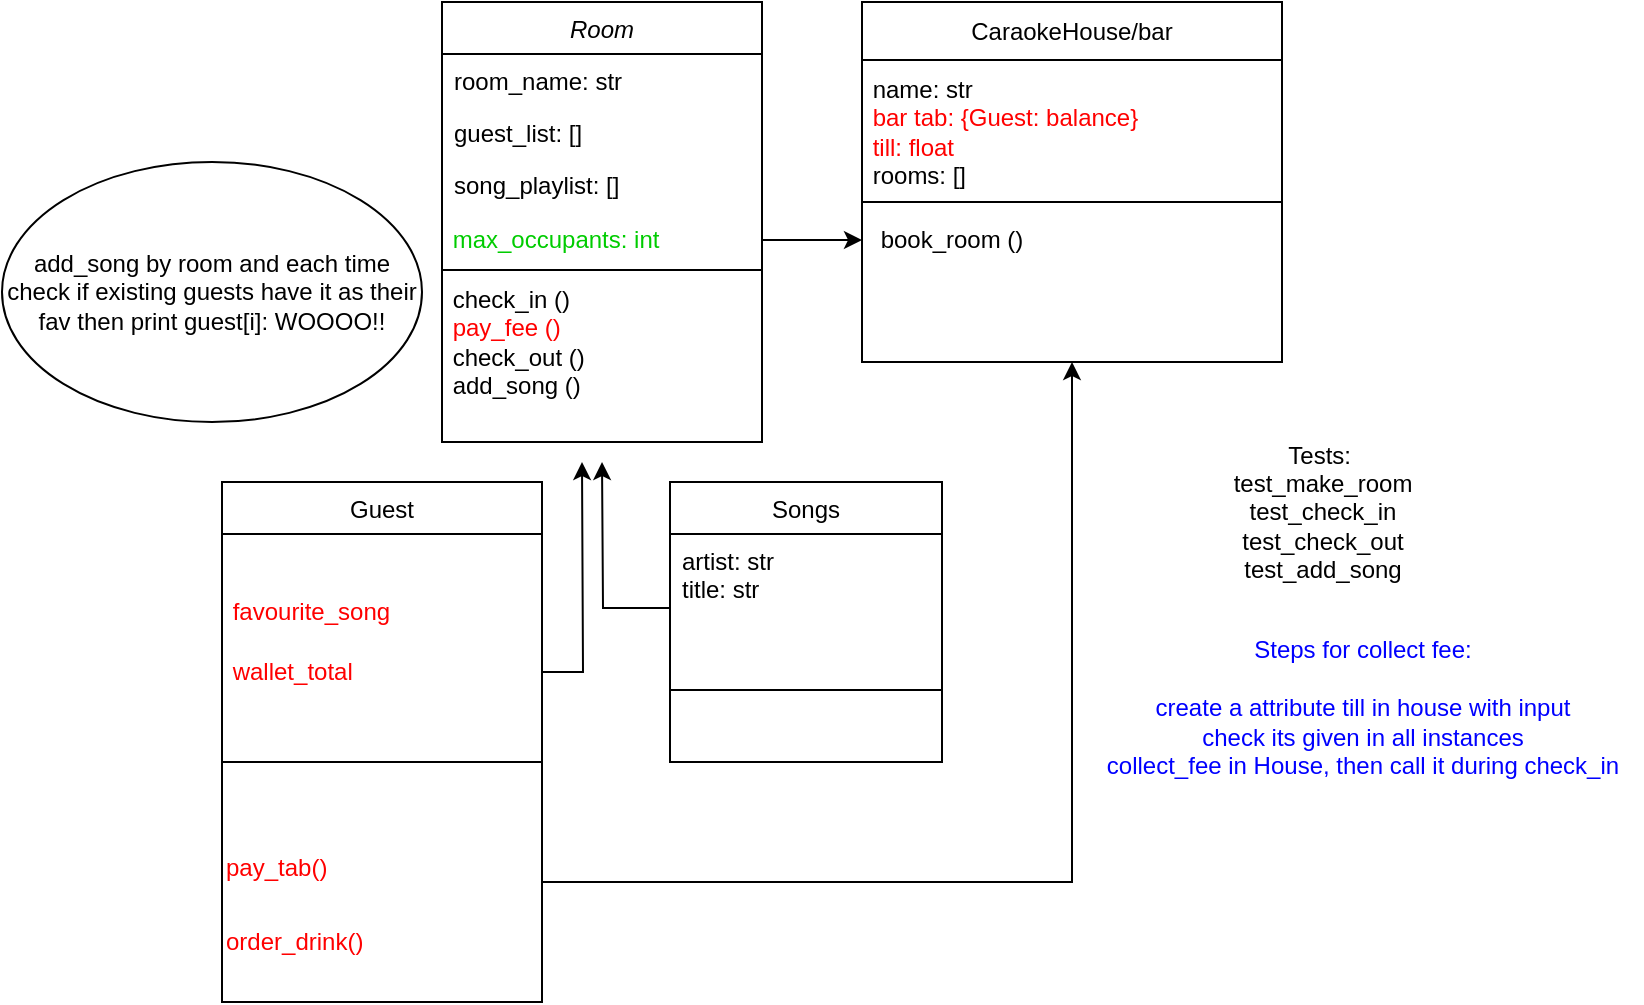 <mxfile version="20.8.16" type="device"><diagram id="C5RBs43oDa-KdzZeNtuy" name="Page-1"><mxGraphModel dx="794" dy="501" grid="1" gridSize="10" guides="1" tooltips="1" connect="1" arrows="1" fold="1" page="1" pageScale="1" pageWidth="827" pageHeight="1169" background="none" math="0" shadow="0"><root><mxCell id="WIyWlLk6GJQsqaUBKTNV-0"/><mxCell id="WIyWlLk6GJQsqaUBKTNV-1" parent="WIyWlLk6GJQsqaUBKTNV-0"/><mxCell id="zkfFHV4jXpPFQw0GAbJ--0" value="Room" style="swimlane;fontStyle=2;align=center;verticalAlign=top;childLayout=stackLayout;horizontal=1;startSize=26;horizontalStack=0;resizeParent=1;resizeLast=0;collapsible=1;marginBottom=0;rounded=0;shadow=0;strokeWidth=1;" parent="WIyWlLk6GJQsqaUBKTNV-1" vertex="1"><mxGeometry x="220" y="120" width="160" height="134" as="geometry"><mxRectangle x="230" y="140" width="160" height="26" as="alternateBounds"/></mxGeometry></mxCell><mxCell id="zkfFHV4jXpPFQw0GAbJ--1" value="room_name: str" style="text;align=left;verticalAlign=top;spacingLeft=4;spacingRight=4;overflow=hidden;rotatable=0;points=[[0,0.5],[1,0.5]];portConstraint=eastwest;" parent="zkfFHV4jXpPFQw0GAbJ--0" vertex="1"><mxGeometry y="26" width="160" height="26" as="geometry"/></mxCell><mxCell id="zkfFHV4jXpPFQw0GAbJ--2" value="guest_list: []" style="text;align=left;verticalAlign=top;spacingLeft=4;spacingRight=4;overflow=hidden;rotatable=0;points=[[0,0.5],[1,0.5]];portConstraint=eastwest;rounded=0;shadow=0;html=0;" parent="zkfFHV4jXpPFQw0GAbJ--0" vertex="1"><mxGeometry y="52" width="160" height="26" as="geometry"/></mxCell><mxCell id="zkfFHV4jXpPFQw0GAbJ--3" value="song_playlist: []" style="text;align=left;verticalAlign=top;spacingLeft=4;spacingRight=4;overflow=hidden;rotatable=0;points=[[0,0.5],[1,0.5]];portConstraint=eastwest;rounded=0;shadow=0;html=0;" parent="zkfFHV4jXpPFQw0GAbJ--0" vertex="1"><mxGeometry y="78" width="160" height="26" as="geometry"/></mxCell><mxCell id="9Zc2Z_3T42MpPUSgfIlx-15" value="&lt;font color=&quot;#00cc00&quot;&gt;&amp;nbsp;max_occupants: int&lt;/font&gt;" style="text;html=1;strokeColor=none;fillColor=none;align=left;verticalAlign=middle;whiteSpace=wrap;rounded=0;" parent="zkfFHV4jXpPFQw0GAbJ--0" vertex="1"><mxGeometry y="104" width="160" height="30" as="geometry"/></mxCell><mxCell id="9Zc2Z_3T42MpPUSgfIlx-14" style="edgeStyle=orthogonalEdgeStyle;rounded=0;orthogonalLoop=1;jettySize=auto;html=1;" parent="WIyWlLk6GJQsqaUBKTNV-1" source="zkfFHV4jXpPFQw0GAbJ--6" target="9Zc2Z_3T42MpPUSgfIlx-7" edge="1"><mxGeometry relative="1" as="geometry"><mxPoint x="360" y="560" as="targetPoint"/><Array as="points"><mxPoint x="535" y="560"/></Array></mxGeometry></mxCell><mxCell id="zkfFHV4jXpPFQw0GAbJ--6" value="Guest" style="swimlane;fontStyle=0;align=center;verticalAlign=top;childLayout=stackLayout;horizontal=1;startSize=26;horizontalStack=0;resizeParent=1;resizeLast=0;collapsible=1;marginBottom=0;rounded=0;shadow=0;strokeWidth=1;" parent="WIyWlLk6GJQsqaUBKTNV-1" vertex="1"><mxGeometry x="110" y="360" width="160" height="260" as="geometry"><mxRectangle x="130" y="380" width="160" height="26" as="alternateBounds"/></mxGeometry></mxCell><mxCell id="zkfFHV4jXpPFQw0GAbJ--7" value="guest_name: str&#10;" style="text;align=left;verticalAlign=top;spacingLeft=4;spacingRight=4;overflow=hidden;rotatable=0;points=[[0,0.5],[1,0.5]];portConstraint=eastwest;fontColor=#FFFFFF;" parent="zkfFHV4jXpPFQw0GAbJ--6" vertex="1"><mxGeometry y="26" width="160" height="24" as="geometry"/></mxCell><mxCell id="9Zc2Z_3T42MpPUSgfIlx-8" value="&lt;font color=&quot;#ff0000&quot;&gt;&amp;nbsp;favourite_song&lt;/font&gt;" style="text;html=1;strokeColor=none;fillColor=none;align=left;verticalAlign=middle;whiteSpace=wrap;rounded=0;" parent="zkfFHV4jXpPFQw0GAbJ--6" vertex="1"><mxGeometry y="50" width="160" height="30" as="geometry"/></mxCell><mxCell id="9Zc2Z_3T42MpPUSgfIlx-12" style="edgeStyle=orthogonalEdgeStyle;rounded=0;orthogonalLoop=1;jettySize=auto;html=1;" parent="zkfFHV4jXpPFQw0GAbJ--6" source="9Zc2Z_3T42MpPUSgfIlx-9" edge="1"><mxGeometry relative="1" as="geometry"><mxPoint x="180" y="-10" as="targetPoint"/></mxGeometry></mxCell><mxCell id="9Zc2Z_3T42MpPUSgfIlx-9" value="&lt;font color=&quot;#ff0000&quot;&gt;&amp;nbsp;wallet_total&lt;/font&gt;" style="text;html=1;strokeColor=none;fillColor=none;align=left;verticalAlign=middle;whiteSpace=wrap;rounded=0;" parent="zkfFHV4jXpPFQw0GAbJ--6" vertex="1"><mxGeometry y="80" width="160" height="30" as="geometry"/></mxCell><mxCell id="zkfFHV4jXpPFQw0GAbJ--9" value="" style="line;html=1;strokeWidth=1;align=left;verticalAlign=middle;spacingTop=-1;spacingLeft=3;spacingRight=3;rotatable=0;labelPosition=right;points=[];portConstraint=eastwest;" parent="zkfFHV4jXpPFQw0GAbJ--6" vertex="1"><mxGeometry y="110" width="160" height="60" as="geometry"/></mxCell><mxCell id="9Zc2Z_3T42MpPUSgfIlx-11" value="&lt;font color=&quot;#ff0000&quot;&gt;pay_tab()&lt;/font&gt;" style="text;html=1;strokeColor=none;fillColor=none;align=left;verticalAlign=middle;whiteSpace=wrap;rounded=0;" parent="zkfFHV4jXpPFQw0GAbJ--6" vertex="1"><mxGeometry y="170" width="160" height="45" as="geometry"/></mxCell><mxCell id="9Zc2Z_3T42MpPUSgfIlx-10" value="&lt;font color=&quot;#ff0000&quot;&gt;order_drink()&lt;/font&gt;" style="text;html=1;align=left;verticalAlign=middle;resizable=0;points=[];autosize=1;strokeColor=none;fillColor=none;rotation=0;" parent="zkfFHV4jXpPFQw0GAbJ--6" vertex="1"><mxGeometry y="215" width="160" height="30" as="geometry"/></mxCell><mxCell id="zkfFHV4jXpPFQw0GAbJ--13" value="Songs" style="swimlane;fontStyle=0;align=center;verticalAlign=top;childLayout=stackLayout;horizontal=1;startSize=26;horizontalStack=0;resizeParent=1;resizeLast=0;collapsible=1;marginBottom=0;rounded=0;shadow=0;strokeWidth=1;" parent="WIyWlLk6GJQsqaUBKTNV-1" vertex="1"><mxGeometry x="334" y="360" width="136" height="140" as="geometry"><mxRectangle x="340" y="380" width="170" height="26" as="alternateBounds"/></mxGeometry></mxCell><mxCell id="9Zc2Z_3T42MpPUSgfIlx-13" style="edgeStyle=orthogonalEdgeStyle;rounded=0;orthogonalLoop=1;jettySize=auto;html=1;" parent="zkfFHV4jXpPFQw0GAbJ--13" source="zkfFHV4jXpPFQw0GAbJ--14" edge="1"><mxGeometry relative="1" as="geometry"><mxPoint x="-34" y="-10" as="targetPoint"/></mxGeometry></mxCell><mxCell id="zkfFHV4jXpPFQw0GAbJ--14" value="artist: str&#10;title: str" style="text;align=left;verticalAlign=top;spacingLeft=4;spacingRight=4;overflow=hidden;rotatable=0;points=[[0,0.5],[1,0.5]];portConstraint=eastwest;" parent="zkfFHV4jXpPFQw0GAbJ--13" vertex="1"><mxGeometry y="26" width="136" height="74" as="geometry"/></mxCell><mxCell id="zkfFHV4jXpPFQw0GAbJ--15" value="" style="line;html=1;strokeWidth=1;align=left;verticalAlign=middle;spacingTop=-1;spacingLeft=3;spacingRight=3;rotatable=0;labelPosition=right;points=[];portConstraint=eastwest;" parent="zkfFHV4jXpPFQw0GAbJ--13" vertex="1"><mxGeometry y="100" width="136" height="8" as="geometry"/></mxCell><mxCell id="9Zc2Z_3T42MpPUSgfIlx-4" value="CaraokeHouse/bar" style="rounded=0;whiteSpace=wrap;html=1;" parent="WIyWlLk6GJQsqaUBKTNV-1" vertex="1"><mxGeometry x="430" y="120" width="210" height="30" as="geometry"/></mxCell><mxCell id="9Zc2Z_3T42MpPUSgfIlx-5" value="&amp;nbsp;name: str&lt;br&gt;&lt;font color=&quot;#ff0000&quot;&gt;&amp;nbsp;bar tab: {Guest: balance}&lt;br&gt;&amp;nbsp;till: float&lt;br&gt;&amp;nbsp;&lt;/font&gt;rooms: []" style="rounded=0;whiteSpace=wrap;html=1;align=left;" parent="WIyWlLk6GJQsqaUBKTNV-1" vertex="1"><mxGeometry x="430" y="149" width="210" height="71" as="geometry"/></mxCell><mxCell id="9Zc2Z_3T42MpPUSgfIlx-6" value="add_song by room and each time check if existing guests have it as their fav then print guest[i]: WOOOO!!" style="ellipse;whiteSpace=wrap;html=1;" parent="WIyWlLk6GJQsqaUBKTNV-1" vertex="1"><mxGeometry y="200" width="210" height="130" as="geometry"/></mxCell><mxCell id="9Zc2Z_3T42MpPUSgfIlx-7" value="" style="rounded=0;whiteSpace=wrap;html=1;align=left;" parent="WIyWlLk6GJQsqaUBKTNV-1" vertex="1"><mxGeometry x="430" y="220" width="210" height="80" as="geometry"/></mxCell><mxCell id="9Zc2Z_3T42MpPUSgfIlx-16" value="" style="rounded=0;whiteSpace=wrap;html=1;" parent="WIyWlLk6GJQsqaUBKTNV-1" vertex="1"><mxGeometry x="220" y="254" width="160" height="86" as="geometry"/></mxCell><mxCell id="9Zc2Z_3T42MpPUSgfIlx-17" value="&amp;nbsp;check_in ()&lt;br&gt;&lt;font color=&quot;#ff0000&quot;&gt;&amp;nbsp;pay_fee ()&lt;/font&gt;&lt;br style=&quot;border-color: var(--border-color); padding: 0px; margin: 0px;&quot;&gt;&lt;span style=&quot;&quot;&gt;&amp;nbsp;check_out ()&lt;/span&gt;&lt;br style=&quot;border-color: var(--border-color); padding: 0px; margin: 0px;&quot;&gt;&lt;span style=&quot;&quot;&gt;&amp;nbsp;add_song ()&lt;/span&gt;" style="text;html=1;strokeColor=none;fillColor=none;align=left;verticalAlign=middle;whiteSpace=wrap;rounded=0;" parent="WIyWlLk6GJQsqaUBKTNV-1" vertex="1"><mxGeometry x="220" y="260" width="160" height="60" as="geometry"/></mxCell><mxCell id="9Zc2Z_3T42MpPUSgfIlx-20" value="Tests:&amp;nbsp;&lt;br&gt;test_make_room&lt;br&gt;test_check_in&lt;br&gt;test_check_out&lt;br&gt;test_add_song" style="text;html=1;align=center;verticalAlign=middle;resizable=0;points=[];autosize=1;strokeColor=none;fillColor=none;" parent="WIyWlLk6GJQsqaUBKTNV-1" vertex="1"><mxGeometry x="605" y="330" width="110" height="90" as="geometry"/></mxCell><mxCell id="9Zc2Z_3T42MpPUSgfIlx-22" style="edgeStyle=orthogonalEdgeStyle;rounded=0;orthogonalLoop=1;jettySize=auto;html=1;entryX=0;entryY=0.5;entryDx=0;entryDy=0;" parent="WIyWlLk6GJQsqaUBKTNV-1" source="9Zc2Z_3T42MpPUSgfIlx-15" target="9Zc2Z_3T42MpPUSgfIlx-23" edge="1"><mxGeometry relative="1" as="geometry"/></mxCell><mxCell id="9Zc2Z_3T42MpPUSgfIlx-23" value="book_room ()" style="text;html=1;strokeColor=none;fillColor=none;align=center;verticalAlign=middle;whiteSpace=wrap;rounded=0;" parent="WIyWlLk6GJQsqaUBKTNV-1" vertex="1"><mxGeometry x="430" y="224" width="90" height="30" as="geometry"/></mxCell><mxCell id="LG9z1ah_0QZFXAHit0l1-0" value="&lt;font color=&quot;#0000ff&quot;&gt;Steps for collect fee:&lt;br&gt;&lt;br&gt;create a attribute till in house with input&lt;br&gt;check its given in all instances&lt;br&gt;collect_fee in House, then call it during check_in&lt;br&gt;&lt;br&gt;&lt;/font&gt;" style="text;html=1;align=center;verticalAlign=middle;resizable=0;points=[];autosize=1;strokeColor=none;fillColor=none;fontColor=#00CC00;" vertex="1" parent="WIyWlLk6GJQsqaUBKTNV-1"><mxGeometry x="540" y="430" width="280" height="100" as="geometry"/></mxCell></root></mxGraphModel></diagram></mxfile>